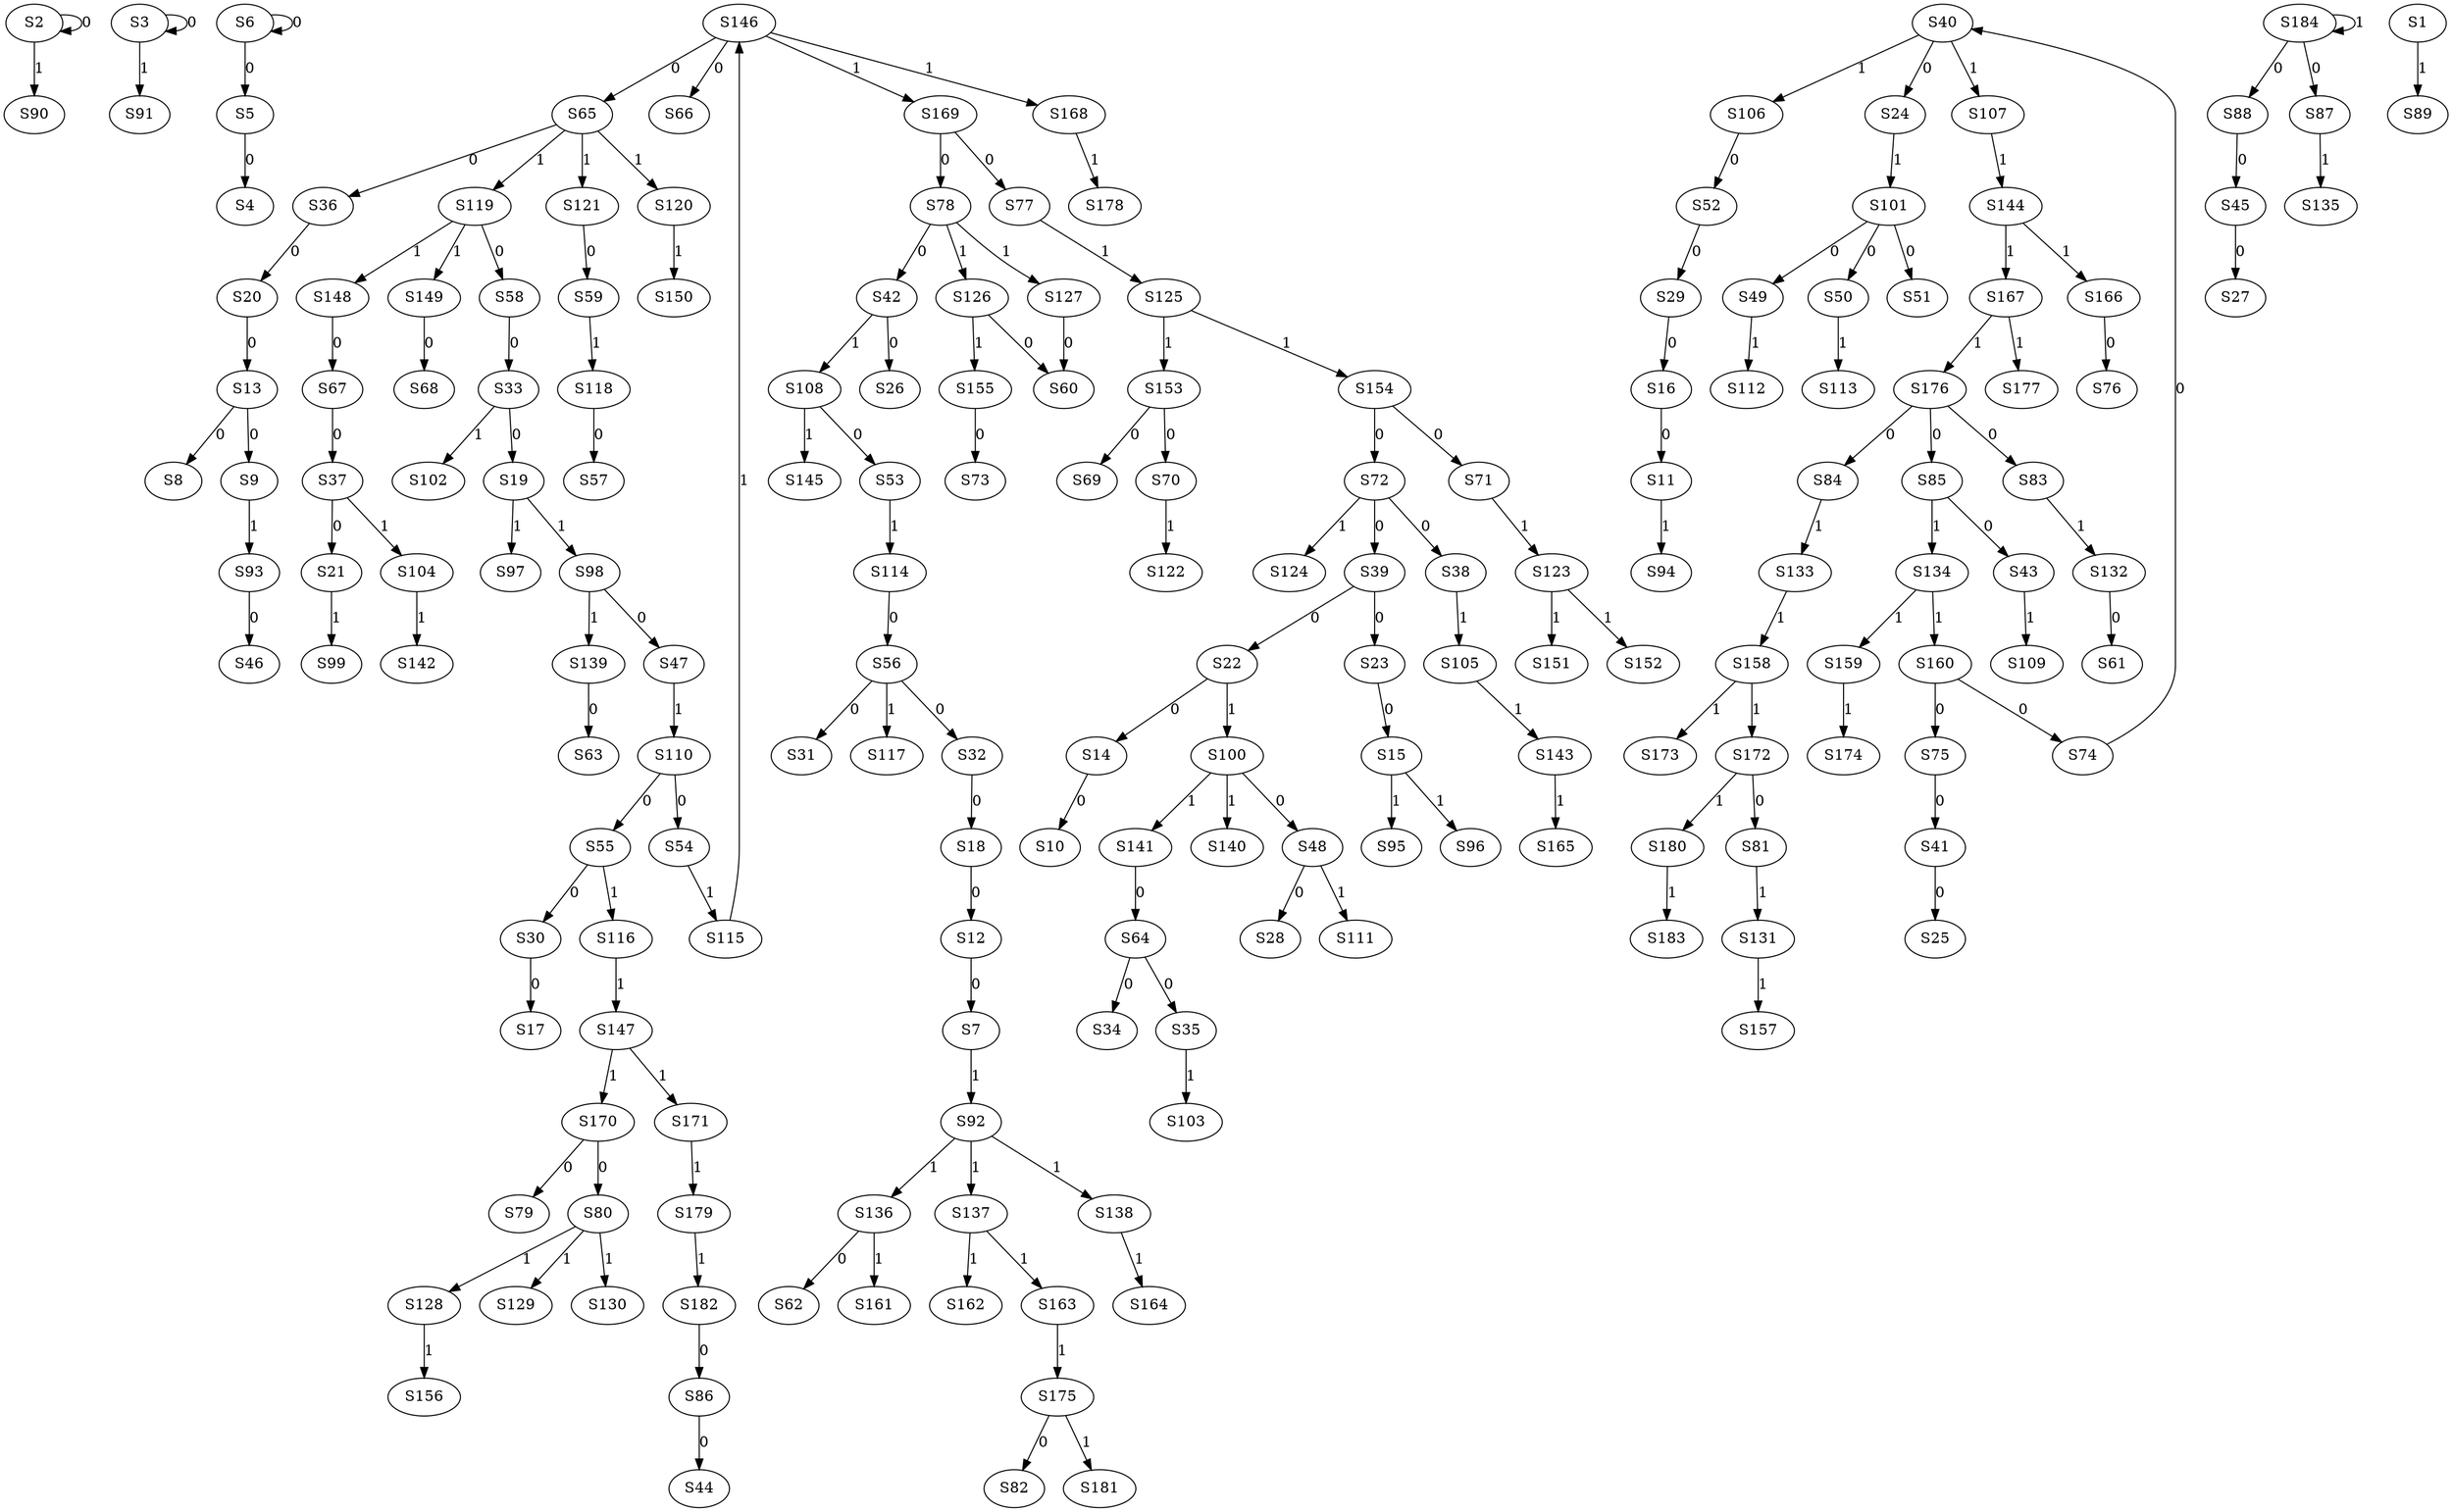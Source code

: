 strict digraph {
	S2 -> S2 [ label = 0 ];
	S3 -> S3 [ label = 0 ];
	S5 -> S4 [ label = 0 ];
	S6 -> S5 [ label = 0 ];
	S6 -> S6 [ label = 0 ];
	S12 -> S7 [ label = 0 ];
	S13 -> S8 [ label = 0 ];
	S13 -> S9 [ label = 0 ];
	S14 -> S10 [ label = 0 ];
	S16 -> S11 [ label = 0 ];
	S18 -> S12 [ label = 0 ];
	S20 -> S13 [ label = 0 ];
	S22 -> S14 [ label = 0 ];
	S23 -> S15 [ label = 0 ];
	S29 -> S16 [ label = 0 ];
	S30 -> S17 [ label = 0 ];
	S32 -> S18 [ label = 0 ];
	S33 -> S19 [ label = 0 ];
	S36 -> S20 [ label = 0 ];
	S37 -> S21 [ label = 0 ];
	S39 -> S22 [ label = 0 ];
	S39 -> S23 [ label = 0 ];
	S40 -> S24 [ label = 0 ];
	S41 -> S25 [ label = 0 ];
	S42 -> S26 [ label = 0 ];
	S45 -> S27 [ label = 0 ];
	S48 -> S28 [ label = 0 ];
	S52 -> S29 [ label = 0 ];
	S55 -> S30 [ label = 0 ];
	S56 -> S31 [ label = 0 ];
	S56 -> S32 [ label = 0 ];
	S58 -> S33 [ label = 0 ];
	S64 -> S34 [ label = 0 ];
	S64 -> S35 [ label = 0 ];
	S65 -> S36 [ label = 0 ];
	S67 -> S37 [ label = 0 ];
	S72 -> S38 [ label = 0 ];
	S72 -> S39 [ label = 0 ];
	S74 -> S40 [ label = 0 ];
	S75 -> S41 [ label = 0 ];
	S78 -> S42 [ label = 0 ];
	S85 -> S43 [ label = 0 ];
	S86 -> S44 [ label = 0 ];
	S88 -> S45 [ label = 0 ];
	S93 -> S46 [ label = 0 ];
	S98 -> S47 [ label = 0 ];
	S100 -> S48 [ label = 0 ];
	S101 -> S49 [ label = 0 ];
	S101 -> S50 [ label = 0 ];
	S101 -> S51 [ label = 0 ];
	S106 -> S52 [ label = 0 ];
	S108 -> S53 [ label = 0 ];
	S110 -> S54 [ label = 0 ];
	S110 -> S55 [ label = 0 ];
	S114 -> S56 [ label = 0 ];
	S118 -> S57 [ label = 0 ];
	S119 -> S58 [ label = 0 ];
	S121 -> S59 [ label = 0 ];
	S127 -> S60 [ label = 0 ];
	S132 -> S61 [ label = 0 ];
	S136 -> S62 [ label = 0 ];
	S139 -> S63 [ label = 0 ];
	S141 -> S64 [ label = 0 ];
	S146 -> S65 [ label = 0 ];
	S146 -> S66 [ label = 0 ];
	S148 -> S67 [ label = 0 ];
	S149 -> S68 [ label = 0 ];
	S153 -> S69 [ label = 0 ];
	S153 -> S70 [ label = 0 ];
	S154 -> S71 [ label = 0 ];
	S154 -> S72 [ label = 0 ];
	S155 -> S73 [ label = 0 ];
	S160 -> S74 [ label = 0 ];
	S160 -> S75 [ label = 0 ];
	S166 -> S76 [ label = 0 ];
	S169 -> S77 [ label = 0 ];
	S169 -> S78 [ label = 0 ];
	S170 -> S79 [ label = 0 ];
	S170 -> S80 [ label = 0 ];
	S172 -> S81 [ label = 0 ];
	S175 -> S82 [ label = 0 ];
	S176 -> S83 [ label = 0 ];
	S176 -> S84 [ label = 0 ];
	S176 -> S85 [ label = 0 ];
	S182 -> S86 [ label = 0 ];
	S184 -> S87 [ label = 0 ];
	S184 -> S88 [ label = 0 ];
	S1 -> S89 [ label = 1 ];
	S2 -> S90 [ label = 1 ];
	S3 -> S91 [ label = 1 ];
	S7 -> S92 [ label = 1 ];
	S9 -> S93 [ label = 1 ];
	S11 -> S94 [ label = 1 ];
	S15 -> S95 [ label = 1 ];
	S15 -> S96 [ label = 1 ];
	S19 -> S97 [ label = 1 ];
	S19 -> S98 [ label = 1 ];
	S21 -> S99 [ label = 1 ];
	S22 -> S100 [ label = 1 ];
	S24 -> S101 [ label = 1 ];
	S33 -> S102 [ label = 1 ];
	S35 -> S103 [ label = 1 ];
	S37 -> S104 [ label = 1 ];
	S38 -> S105 [ label = 1 ];
	S40 -> S106 [ label = 1 ];
	S40 -> S107 [ label = 1 ];
	S42 -> S108 [ label = 1 ];
	S43 -> S109 [ label = 1 ];
	S47 -> S110 [ label = 1 ];
	S48 -> S111 [ label = 1 ];
	S49 -> S112 [ label = 1 ];
	S50 -> S113 [ label = 1 ];
	S53 -> S114 [ label = 1 ];
	S54 -> S115 [ label = 1 ];
	S55 -> S116 [ label = 1 ];
	S56 -> S117 [ label = 1 ];
	S59 -> S118 [ label = 1 ];
	S65 -> S119 [ label = 1 ];
	S65 -> S120 [ label = 1 ];
	S65 -> S121 [ label = 1 ];
	S70 -> S122 [ label = 1 ];
	S71 -> S123 [ label = 1 ];
	S72 -> S124 [ label = 1 ];
	S77 -> S125 [ label = 1 ];
	S78 -> S126 [ label = 1 ];
	S78 -> S127 [ label = 1 ];
	S80 -> S128 [ label = 1 ];
	S80 -> S129 [ label = 1 ];
	S80 -> S130 [ label = 1 ];
	S81 -> S131 [ label = 1 ];
	S83 -> S132 [ label = 1 ];
	S84 -> S133 [ label = 1 ];
	S85 -> S134 [ label = 1 ];
	S87 -> S135 [ label = 1 ];
	S92 -> S136 [ label = 1 ];
	S92 -> S137 [ label = 1 ];
	S92 -> S138 [ label = 1 ];
	S98 -> S139 [ label = 1 ];
	S100 -> S140 [ label = 1 ];
	S100 -> S141 [ label = 1 ];
	S104 -> S142 [ label = 1 ];
	S105 -> S143 [ label = 1 ];
	S107 -> S144 [ label = 1 ];
	S108 -> S145 [ label = 1 ];
	S115 -> S146 [ label = 1 ];
	S116 -> S147 [ label = 1 ];
	S119 -> S148 [ label = 1 ];
	S119 -> S149 [ label = 1 ];
	S120 -> S150 [ label = 1 ];
	S123 -> S151 [ label = 1 ];
	S123 -> S152 [ label = 1 ];
	S125 -> S153 [ label = 1 ];
	S125 -> S154 [ label = 1 ];
	S126 -> S155 [ label = 1 ];
	S128 -> S156 [ label = 1 ];
	S131 -> S157 [ label = 1 ];
	S133 -> S158 [ label = 1 ];
	S134 -> S159 [ label = 1 ];
	S134 -> S160 [ label = 1 ];
	S136 -> S161 [ label = 1 ];
	S137 -> S162 [ label = 1 ];
	S137 -> S163 [ label = 1 ];
	S138 -> S164 [ label = 1 ];
	S143 -> S165 [ label = 1 ];
	S144 -> S166 [ label = 1 ];
	S144 -> S167 [ label = 1 ];
	S146 -> S168 [ label = 1 ];
	S146 -> S169 [ label = 1 ];
	S147 -> S170 [ label = 1 ];
	S147 -> S171 [ label = 1 ];
	S158 -> S172 [ label = 1 ];
	S158 -> S173 [ label = 1 ];
	S159 -> S174 [ label = 1 ];
	S163 -> S175 [ label = 1 ];
	S167 -> S176 [ label = 1 ];
	S167 -> S177 [ label = 1 ];
	S168 -> S178 [ label = 1 ];
	S171 -> S179 [ label = 1 ];
	S172 -> S180 [ label = 1 ];
	S175 -> S181 [ label = 1 ];
	S179 -> S182 [ label = 1 ];
	S180 -> S183 [ label = 1 ];
	S184 -> S184 [ label = 1 ];
	S126 -> S60 [ label = 0 ];
}